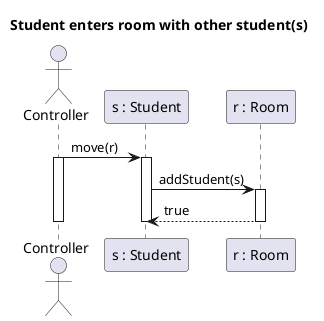 @startuml student_enter_student
title Student enters room with other student(s)

actor Controller as c
participant "s : Student" as s
participant "r : Room" as r


c -> s : move(r)
Activate c
Activate s
s -> r : addStudent(s)


Activate r
r --> s : true
Deactivate r
Deactivate s
Deactivate c

@enduml